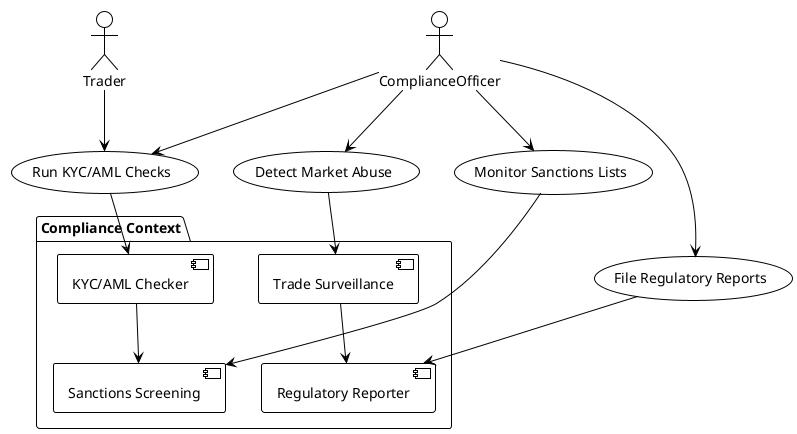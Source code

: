 @startuml ComplianceIntegration
!theme plain

actor ComplianceOfficer
actor Trader

package "Compliance Context" {
  [KYC/AML Checker] as KYC
  [Sanctions Screening] as SS
  [Trade Surveillance] as TS
  [Regulatory Reporter] as RR
}

ComplianceOfficer --> (Run KYC/AML Checks)
ComplianceOfficer --> (Detect Market Abuse)
ComplianceOfficer --> (File Regulatory Reports)
ComplianceOfficer --> (Monitor Sanctions Lists)
Trader --> (Run KYC/AML Checks)

(Run KYC/AML Checks) --> KYC
KYC --> SS
(Detect Market Abuse) --> TS
(File Regulatory Reports) --> RR
(Monitor Sanctions Lists) --> SS
TS --> RR
@enduml